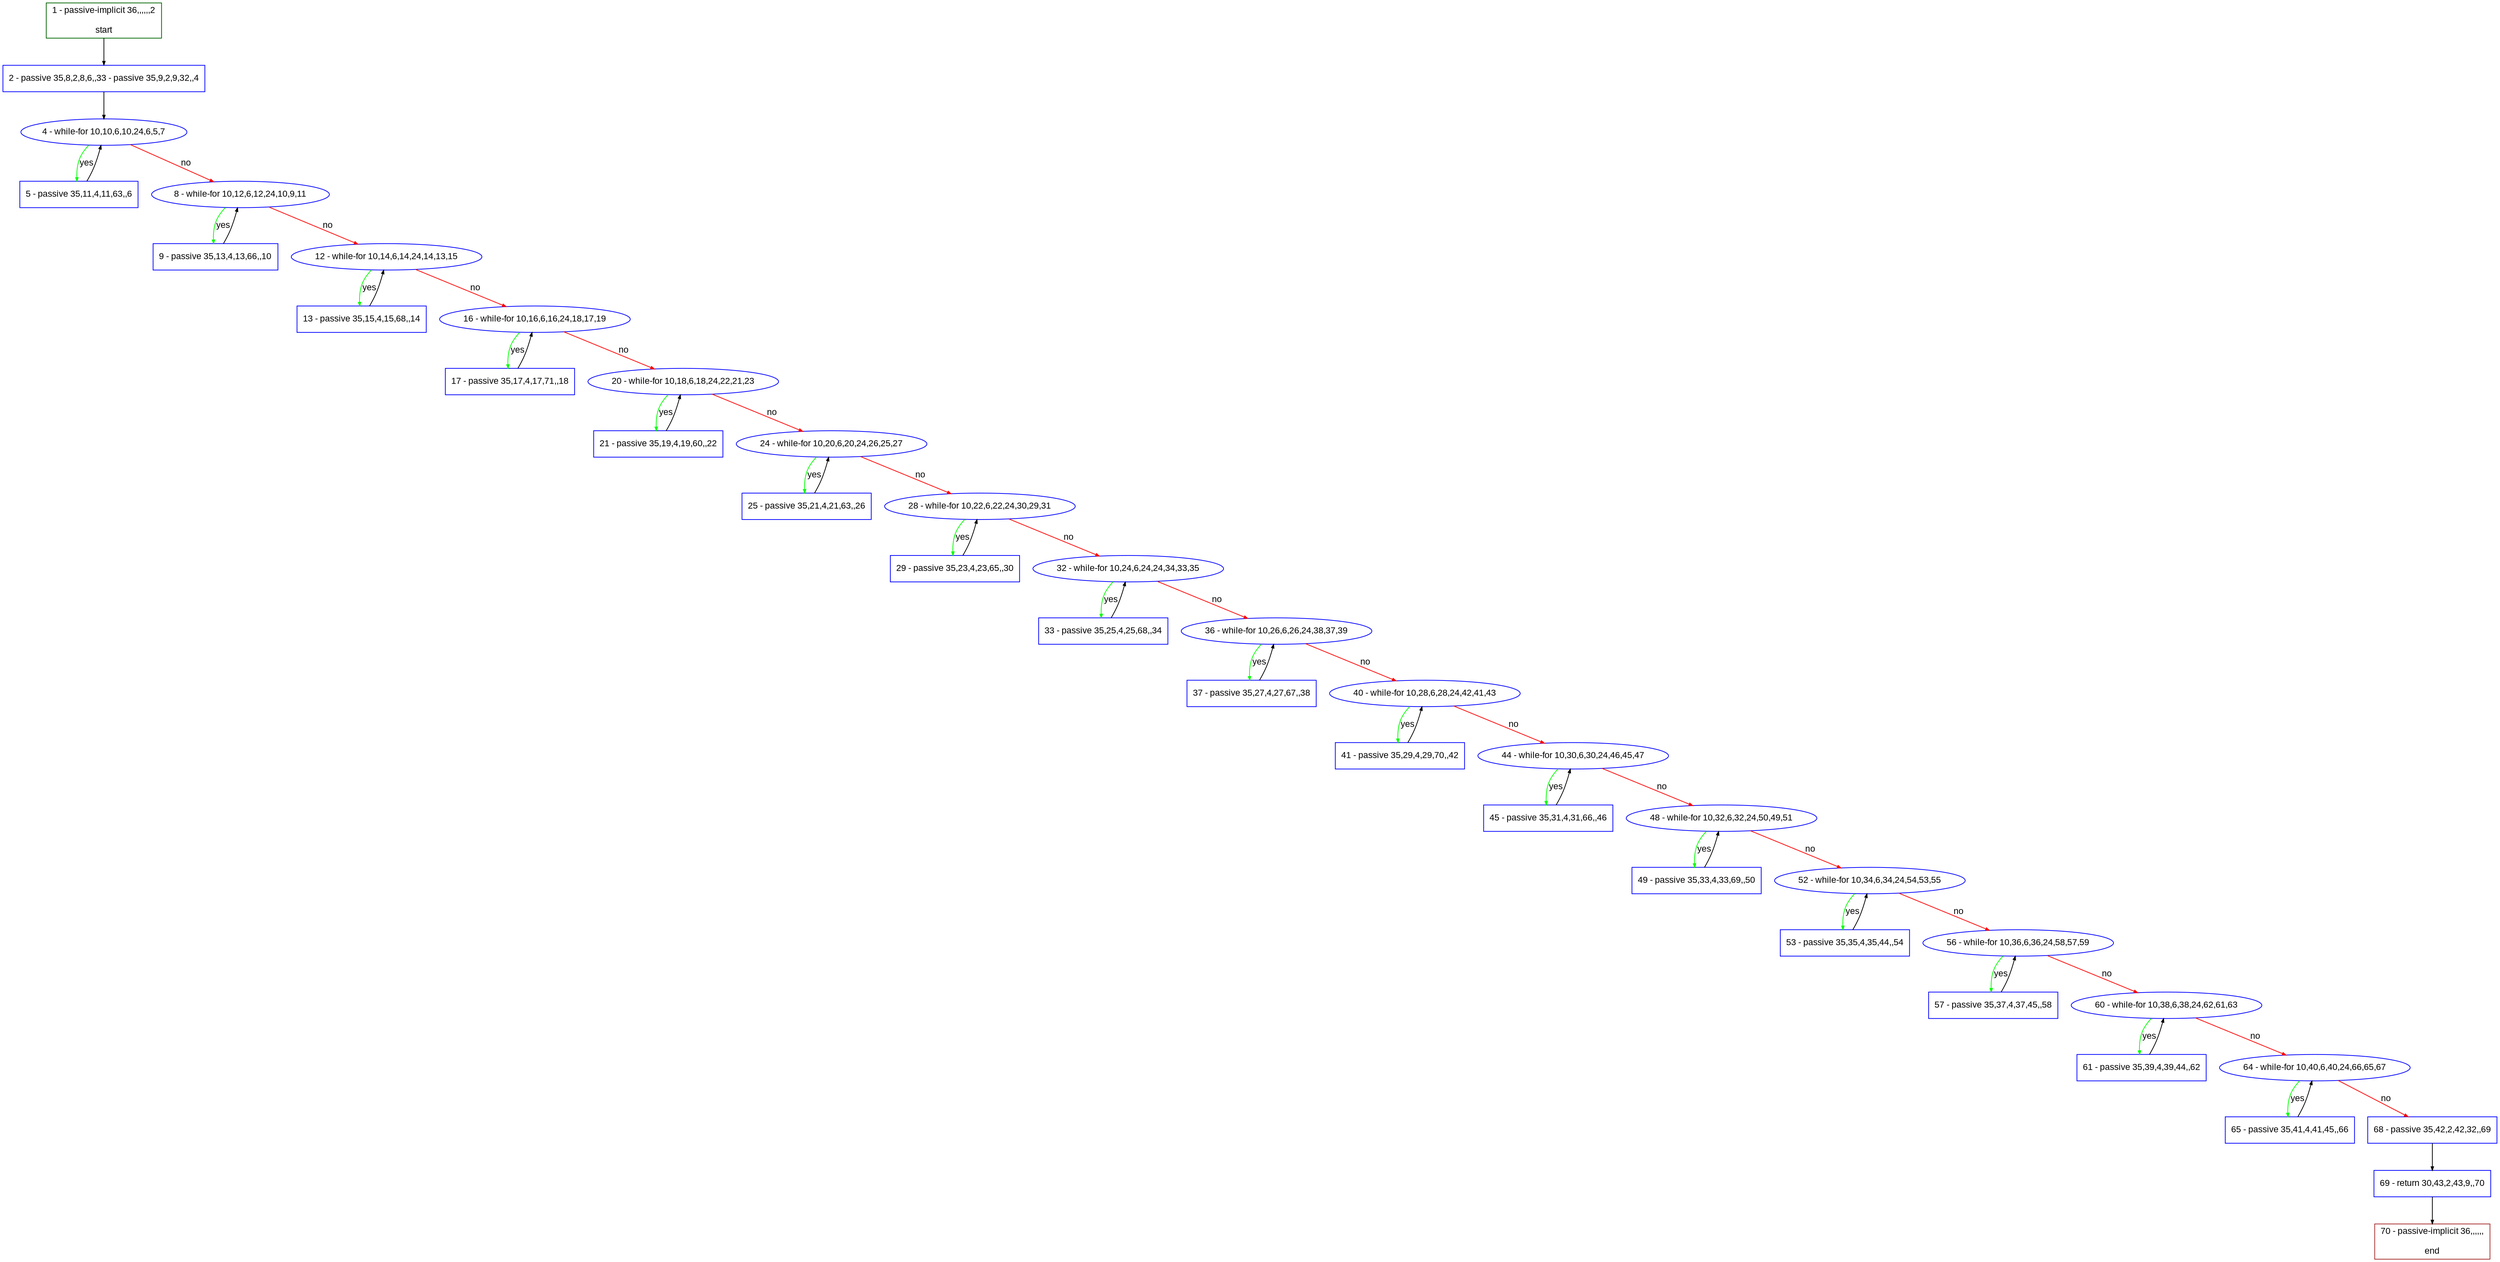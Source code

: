 digraph "" {
  graph [bgcolor="white", fillcolor="#FFFFCC", pack="true", packmode="clust", fontname="Arial", label="", fontsize="12", compound="true", style="rounded,filled"];
  node [node_initialized="no", fillcolor="white", fontname="Arial", label="", color="grey", fontsize="12", fixedsize="false", compound="true", shape="rectangle", style="filled"];
  edge [arrowtail="none", lhead="", fontcolor="black", fontname="Arial", label="", color="black", fontsize="12", arrowhead="normal", arrowsize="0.5", compound="true", ltail="", dir="forward"];
  __N1 [fillcolor="#ffffff", label="2 - passive 35,8,2,8,6,,33 - passive 35,9,2,9,32,,4", color="#0000ff", shape="box", style="filled"];
  __N2 [fillcolor="#ffffff", label="1 - passive-implicit 36,,,,,,2\n\nstart", color="#006400", shape="box", style="filled"];
  __N3 [fillcolor="#ffffff", label="4 - while-for 10,10,6,10,24,6,5,7", color="#0000ff", shape="oval", style="filled"];
  __N4 [fillcolor="#ffffff", label="5 - passive 35,11,4,11,63,,6", color="#0000ff", shape="box", style="filled"];
  __N5 [fillcolor="#ffffff", label="8 - while-for 10,12,6,12,24,10,9,11", color="#0000ff", shape="oval", style="filled"];
  __N6 [fillcolor="#ffffff", label="9 - passive 35,13,4,13,66,,10", color="#0000ff", shape="box", style="filled"];
  __N7 [fillcolor="#ffffff", label="12 - while-for 10,14,6,14,24,14,13,15", color="#0000ff", shape="oval", style="filled"];
  __N8 [fillcolor="#ffffff", label="13 - passive 35,15,4,15,68,,14", color="#0000ff", shape="box", style="filled"];
  __N9 [fillcolor="#ffffff", label="16 - while-for 10,16,6,16,24,18,17,19", color="#0000ff", shape="oval", style="filled"];
  __N10 [fillcolor="#ffffff", label="17 - passive 35,17,4,17,71,,18", color="#0000ff", shape="box", style="filled"];
  __N11 [fillcolor="#ffffff", label="20 - while-for 10,18,6,18,24,22,21,23", color="#0000ff", shape="oval", style="filled"];
  __N12 [fillcolor="#ffffff", label="21 - passive 35,19,4,19,60,,22", color="#0000ff", shape="box", style="filled"];
  __N13 [fillcolor="#ffffff", label="24 - while-for 10,20,6,20,24,26,25,27", color="#0000ff", shape="oval", style="filled"];
  __N14 [fillcolor="#ffffff", label="25 - passive 35,21,4,21,63,,26", color="#0000ff", shape="box", style="filled"];
  __N15 [fillcolor="#ffffff", label="28 - while-for 10,22,6,22,24,30,29,31", color="#0000ff", shape="oval", style="filled"];
  __N16 [fillcolor="#ffffff", label="29 - passive 35,23,4,23,65,,30", color="#0000ff", shape="box", style="filled"];
  __N17 [fillcolor="#ffffff", label="32 - while-for 10,24,6,24,24,34,33,35", color="#0000ff", shape="oval", style="filled"];
  __N18 [fillcolor="#ffffff", label="33 - passive 35,25,4,25,68,,34", color="#0000ff", shape="box", style="filled"];
  __N19 [fillcolor="#ffffff", label="36 - while-for 10,26,6,26,24,38,37,39", color="#0000ff", shape="oval", style="filled"];
  __N20 [fillcolor="#ffffff", label="37 - passive 35,27,4,27,67,,38", color="#0000ff", shape="box", style="filled"];
  __N21 [fillcolor="#ffffff", label="40 - while-for 10,28,6,28,24,42,41,43", color="#0000ff", shape="oval", style="filled"];
  __N22 [fillcolor="#ffffff", label="41 - passive 35,29,4,29,70,,42", color="#0000ff", shape="box", style="filled"];
  __N23 [fillcolor="#ffffff", label="44 - while-for 10,30,6,30,24,46,45,47", color="#0000ff", shape="oval", style="filled"];
  __N24 [fillcolor="#ffffff", label="45 - passive 35,31,4,31,66,,46", color="#0000ff", shape="box", style="filled"];
  __N25 [fillcolor="#ffffff", label="48 - while-for 10,32,6,32,24,50,49,51", color="#0000ff", shape="oval", style="filled"];
  __N26 [fillcolor="#ffffff", label="49 - passive 35,33,4,33,69,,50", color="#0000ff", shape="box", style="filled"];
  __N27 [fillcolor="#ffffff", label="52 - while-for 10,34,6,34,24,54,53,55", color="#0000ff", shape="oval", style="filled"];
  __N28 [fillcolor="#ffffff", label="53 - passive 35,35,4,35,44,,54", color="#0000ff", shape="box", style="filled"];
  __N29 [fillcolor="#ffffff", label="56 - while-for 10,36,6,36,24,58,57,59", color="#0000ff", shape="oval", style="filled"];
  __N30 [fillcolor="#ffffff", label="57 - passive 35,37,4,37,45,,58", color="#0000ff", shape="box", style="filled"];
  __N31 [fillcolor="#ffffff", label="60 - while-for 10,38,6,38,24,62,61,63", color="#0000ff", shape="oval", style="filled"];
  __N32 [fillcolor="#ffffff", label="61 - passive 35,39,4,39,44,,62", color="#0000ff", shape="box", style="filled"];
  __N33 [fillcolor="#ffffff", label="64 - while-for 10,40,6,40,24,66,65,67", color="#0000ff", shape="oval", style="filled"];
  __N34 [fillcolor="#ffffff", label="65 - passive 35,41,4,41,45,,66", color="#0000ff", shape="box", style="filled"];
  __N35 [fillcolor="#ffffff", label="68 - passive 35,42,2,42,32,,69", color="#0000ff", shape="box", style="filled"];
  __N36 [fillcolor="#ffffff", label="69 - return 30,43,2,43,9,,70", color="#0000ff", shape="box", style="filled"];
  __N37 [fillcolor="#ffffff", label="70 - passive-implicit 36,,,,,,\n\nend", color="#a52a2a", shape="box", style="filled"];
  __N2 -> __N1 [arrowtail="none", color="#000000", label="", arrowhead="normal", dir="forward"];
  __N1 -> __N3 [arrowtail="none", color="#000000", label="", arrowhead="normal", dir="forward"];
  __N3 -> __N4 [arrowtail="none", color="#00ff00", label="yes", arrowhead="normal", dir="forward"];
  __N4 -> __N3 [arrowtail="none", color="#000000", label="", arrowhead="normal", dir="forward"];
  __N3 -> __N5 [arrowtail="none", color="#ff0000", label="no", arrowhead="normal", dir="forward"];
  __N5 -> __N6 [arrowtail="none", color="#00ff00", label="yes", arrowhead="normal", dir="forward"];
  __N6 -> __N5 [arrowtail="none", color="#000000", label="", arrowhead="normal", dir="forward"];
  __N5 -> __N7 [arrowtail="none", color="#ff0000", label="no", arrowhead="normal", dir="forward"];
  __N7 -> __N8 [arrowtail="none", color="#00ff00", label="yes", arrowhead="normal", dir="forward"];
  __N8 -> __N7 [arrowtail="none", color="#000000", label="", arrowhead="normal", dir="forward"];
  __N7 -> __N9 [arrowtail="none", color="#ff0000", label="no", arrowhead="normal", dir="forward"];
  __N9 -> __N10 [arrowtail="none", color="#00ff00", label="yes", arrowhead="normal", dir="forward"];
  __N10 -> __N9 [arrowtail="none", color="#000000", label="", arrowhead="normal", dir="forward"];
  __N9 -> __N11 [arrowtail="none", color="#ff0000", label="no", arrowhead="normal", dir="forward"];
  __N11 -> __N12 [arrowtail="none", color="#00ff00", label="yes", arrowhead="normal", dir="forward"];
  __N12 -> __N11 [arrowtail="none", color="#000000", label="", arrowhead="normal", dir="forward"];
  __N11 -> __N13 [arrowtail="none", color="#ff0000", label="no", arrowhead="normal", dir="forward"];
  __N13 -> __N14 [arrowtail="none", color="#00ff00", label="yes", arrowhead="normal", dir="forward"];
  __N14 -> __N13 [arrowtail="none", color="#000000", label="", arrowhead="normal", dir="forward"];
  __N13 -> __N15 [arrowtail="none", color="#ff0000", label="no", arrowhead="normal", dir="forward"];
  __N15 -> __N16 [arrowtail="none", color="#00ff00", label="yes", arrowhead="normal", dir="forward"];
  __N16 -> __N15 [arrowtail="none", color="#000000", label="", arrowhead="normal", dir="forward"];
  __N15 -> __N17 [arrowtail="none", color="#ff0000", label="no", arrowhead="normal", dir="forward"];
  __N17 -> __N18 [arrowtail="none", color="#00ff00", label="yes", arrowhead="normal", dir="forward"];
  __N18 -> __N17 [arrowtail="none", color="#000000", label="", arrowhead="normal", dir="forward"];
  __N17 -> __N19 [arrowtail="none", color="#ff0000", label="no", arrowhead="normal", dir="forward"];
  __N19 -> __N20 [arrowtail="none", color="#00ff00", label="yes", arrowhead="normal", dir="forward"];
  __N20 -> __N19 [arrowtail="none", color="#000000", label="", arrowhead="normal", dir="forward"];
  __N19 -> __N21 [arrowtail="none", color="#ff0000", label="no", arrowhead="normal", dir="forward"];
  __N21 -> __N22 [arrowtail="none", color="#00ff00", label="yes", arrowhead="normal", dir="forward"];
  __N22 -> __N21 [arrowtail="none", color="#000000", label="", arrowhead="normal", dir="forward"];
  __N21 -> __N23 [arrowtail="none", color="#ff0000", label="no", arrowhead="normal", dir="forward"];
  __N23 -> __N24 [arrowtail="none", color="#00ff00", label="yes", arrowhead="normal", dir="forward"];
  __N24 -> __N23 [arrowtail="none", color="#000000", label="", arrowhead="normal", dir="forward"];
  __N23 -> __N25 [arrowtail="none", color="#ff0000", label="no", arrowhead="normal", dir="forward"];
  __N25 -> __N26 [arrowtail="none", color="#00ff00", label="yes", arrowhead="normal", dir="forward"];
  __N26 -> __N25 [arrowtail="none", color="#000000", label="", arrowhead="normal", dir="forward"];
  __N25 -> __N27 [arrowtail="none", color="#ff0000", label="no", arrowhead="normal", dir="forward"];
  __N27 -> __N28 [arrowtail="none", color="#00ff00", label="yes", arrowhead="normal", dir="forward"];
  __N28 -> __N27 [arrowtail="none", color="#000000", label="", arrowhead="normal", dir="forward"];
  __N27 -> __N29 [arrowtail="none", color="#ff0000", label="no", arrowhead="normal", dir="forward"];
  __N29 -> __N30 [arrowtail="none", color="#00ff00", label="yes", arrowhead="normal", dir="forward"];
  __N30 -> __N29 [arrowtail="none", color="#000000", label="", arrowhead="normal", dir="forward"];
  __N29 -> __N31 [arrowtail="none", color="#ff0000", label="no", arrowhead="normal", dir="forward"];
  __N31 -> __N32 [arrowtail="none", color="#00ff00", label="yes", arrowhead="normal", dir="forward"];
  __N32 -> __N31 [arrowtail="none", color="#000000", label="", arrowhead="normal", dir="forward"];
  __N31 -> __N33 [arrowtail="none", color="#ff0000", label="no", arrowhead="normal", dir="forward"];
  __N33 -> __N34 [arrowtail="none", color="#00ff00", label="yes", arrowhead="normal", dir="forward"];
  __N34 -> __N33 [arrowtail="none", color="#000000", label="", arrowhead="normal", dir="forward"];
  __N33 -> __N35 [arrowtail="none", color="#ff0000", label="no", arrowhead="normal", dir="forward"];
  __N35 -> __N36 [arrowtail="none", color="#000000", label="", arrowhead="normal", dir="forward"];
  __N36 -> __N37 [arrowtail="none", color="#000000", label="", arrowhead="normal", dir="forward"];
}
